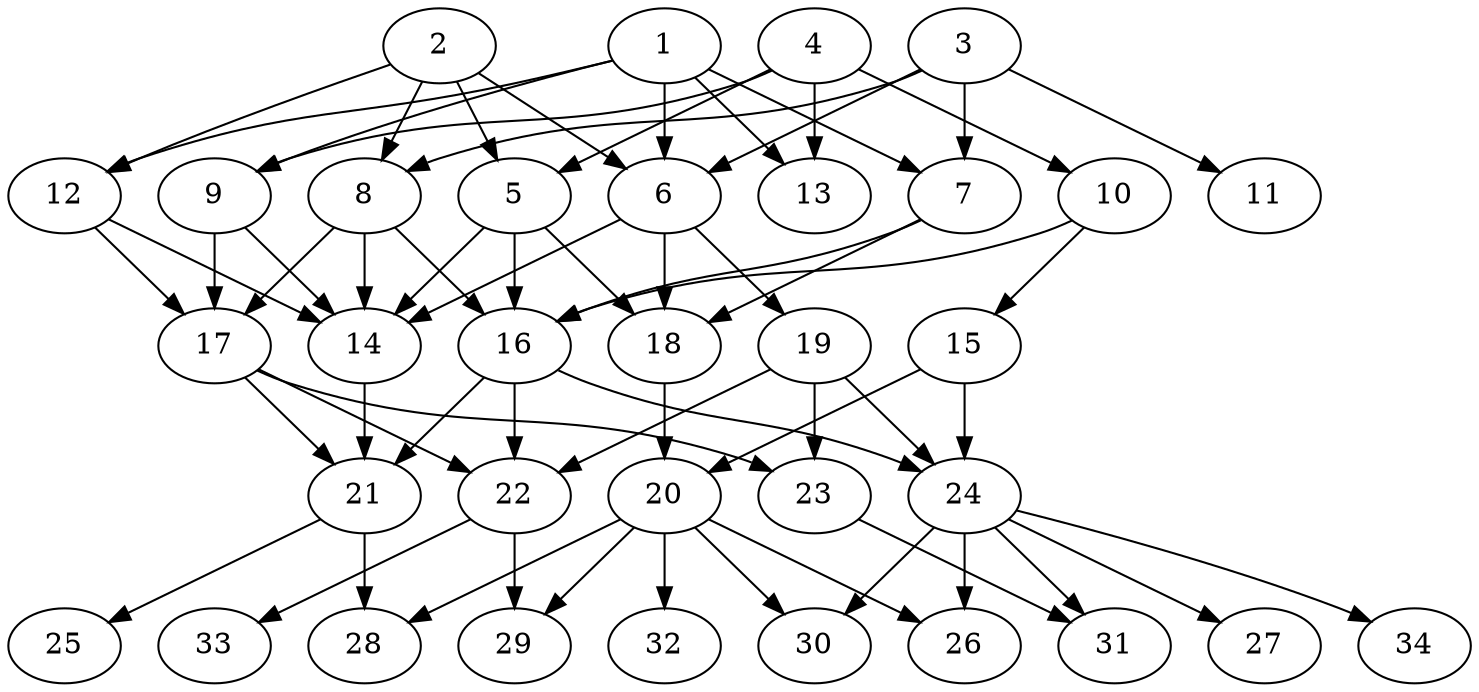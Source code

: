 // DAG (tier=2-normal, mode=compute, n=34, ccr=0.362, fat=0.606, density=0.567, regular=0.454, jump=0.115, mindata=524288, maxdata=8388608)
// DAG automatically generated by daggen at Sun Aug 24 16:33:33 2025
// /home/ermia/Project/Environments/daggen/bin/daggen --dot --ccr 0.362 --fat 0.606 --regular 0.454 --density 0.567 --jump 0.115 --mindata 524288 --maxdata 8388608 -n 34 
digraph G {
  1 [size="745937585705346", alpha="0.12", expect_size="372968792852673"]
  1 -> 6 [size ="12059471249408"]
  1 -> 7 [size ="12059471249408"]
  1 -> 9 [size ="12059471249408"]
  1 -> 12 [size ="12059471249408"]
  1 -> 13 [size ="12059471249408"]
  2 [size="1423360491973903", alpha="0.00", expect_size="711680245986951"]
  2 -> 5 [size ="167611937587200"]
  2 -> 6 [size ="167611937587200"]
  2 -> 8 [size ="167611937587200"]
  2 -> 12 [size ="167611937587200"]
  3 [size="491233354282791680", alpha="0.06", expect_size="245616677141395840"]
  3 -> 6 [size ="220246057156608"]
  3 -> 7 [size ="220246057156608"]
  3 -> 8 [size ="220246057156608"]
  3 -> 11 [size ="220246057156608"]
  4 [size="11198813055330278", alpha="0.01", expect_size="5599406527665139"]
  4 -> 5 [size ="437163590156288"]
  4 -> 9 [size ="437163590156288"]
  4 -> 10 [size ="437163590156288"]
  4 -> 13 [size ="437163590156288"]
  5 [size="1207474313821740", alpha="0.16", expect_size="603737156910870"]
  5 -> 14 [size ="29554148114432"]
  5 -> 16 [size ="29554148114432"]
  5 -> 18 [size ="29554148114432"]
  6 [size="41071036760912824", alpha="0.17", expect_size="20535518380456412"]
  6 -> 14 [size ="65157413732352"]
  6 -> 18 [size ="65157413732352"]
  6 -> 19 [size ="65157413732352"]
  7 [size="525193837213947200", alpha="0.05", expect_size="262596918606973600"]
  7 -> 16 [size ="206123609096192"]
  7 -> 18 [size ="206123609096192"]
  8 [size="393181387949774", alpha="0.05", expect_size="196590693974887"]
  8 -> 14 [size ="28369609555968"]
  8 -> 16 [size ="28369609555968"]
  8 -> 17 [size ="28369609555968"]
  9 [size="9932825468680334", alpha="0.12", expect_size="4966412734340167"]
  9 -> 14 [size ="8744628912128"]
  9 -> 17 [size ="8744628912128"]
  10 [size="246436412508409888", alpha="0.19", expect_size="123218206254204944"]
  10 -> 15 [size ="95664767762432"]
  10 -> 16 [size ="95664767762432"]
  11 [size="700062685295885184", alpha="0.11", expect_size="350031342647942592"]
  12 [size="11684473234736021504", alpha="0.08", expect_size="5842236617368010752"]
  12 -> 14 [size ="41193568206848"]
  12 -> 17 [size ="41193568206848"]
  13 [size="97714322053852561408", alpha="0.16", expect_size="48857161026926280704"]
  14 [size="7222992634586635", alpha="0.04", expect_size="3611496317293317"]
  14 -> 21 [size ="239385404506112"]
  15 [size="19288851305270870016", alpha="0.09", expect_size="9644425652635435008"]
  15 -> 20 [size ="57538812837888"]
  15 -> 24 [size ="57538812837888"]
  16 [size="12622805576039336", alpha="0.15", expect_size="6311402788019668"]
  16 -> 21 [size ="284728447991808"]
  16 -> 22 [size ="284728447991808"]
  16 -> 24 [size ="284728447991808"]
  17 [size="4989670641425097", alpha="0.08", expect_size="2494835320712548"]
  17 -> 21 [size ="3141902794752"]
  17 -> 22 [size ="3141902794752"]
  17 -> 23 [size ="3141902794752"]
  18 [size="92970512456169291776", alpha="0.03", expect_size="46485256228084645888"]
  18 -> 20 [size ="164179956727808"]
  19 [size="16869750324237552", alpha="0.01", expect_size="8434875162118776"]
  19 -> 22 [size ="400308266074112"]
  19 -> 23 [size ="400308266074112"]
  19 -> 24 [size ="400308266074112"]
  20 [size="210864324782982080", alpha="0.01", expect_size="105432162391491040"]
  20 -> 26 [size ="183259845623808"]
  20 -> 28 [size ="183259845623808"]
  20 -> 29 [size ="183259845623808"]
  20 -> 30 [size ="183259845623808"]
  20 -> 32 [size ="183259845623808"]
  21 [size="349980522165024325632", alpha="0.09", expect_size="174990261082512162816"]
  21 -> 25 [size ="397300614561792"]
  21 -> 28 [size ="397300614561792"]
  22 [size="12987623306630676", alpha="0.07", expect_size="6493811653315338"]
  22 -> 29 [size ="8506459553792"]
  22 -> 33 [size ="8506459553792"]
  23 [size="12007798200335564", alpha="0.16", expect_size="6003899100167782"]
  23 -> 31 [size ="18548629962752"]
  24 [size="585353908625425408", alpha="0.16", expect_size="292676954312712704"]
  24 -> 26 [size ="360881951080448"]
  24 -> 27 [size ="360881951080448"]
  24 -> 30 [size ="360881951080448"]
  24 -> 31 [size ="360881951080448"]
  24 -> 34 [size ="360881951080448"]
  25 [size="1836933391962865664", alpha="0.12", expect_size="918466695981432832"]
  26 [size="15815528460213138", alpha="0.14", expect_size="7907764230106569"]
  27 [size="5397242839383932928", alpha="0.14", expect_size="2698621419691966464"]
  28 [size="6929861962849742", alpha="0.13", expect_size="3464930981424871"]
  29 [size="832942162524538368", alpha="0.18", expect_size="416471081262269184"]
  30 [size="6898235857380048896", alpha="0.06", expect_size="3449117928690024448"]
  31 [size="438466061265184751616", alpha="0.14", expect_size="219233030632592375808"]
  32 [size="379530830230262144", alpha="0.13", expect_size="189765415115131072"]
  33 [size="155107594468696522752", alpha="0.09", expect_size="77553797234348261376"]
  34 [size="13813757817042262", alpha="0.08", expect_size="6906878908521131"]
}